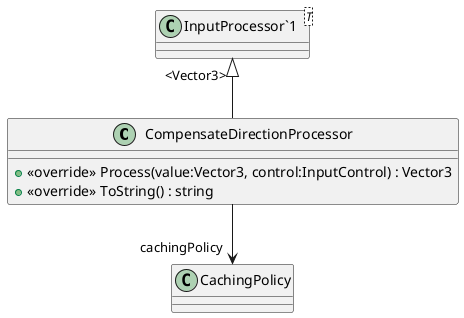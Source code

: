 @startuml
class CompensateDirectionProcessor {
    + <<override>> Process(value:Vector3, control:InputControl) : Vector3
    + <<override>> ToString() : string
}
class "InputProcessor`1"<T> {
}
"InputProcessor`1" "<Vector3>" <|-- CompensateDirectionProcessor
CompensateDirectionProcessor --> "cachingPolicy" CachingPolicy
@enduml
